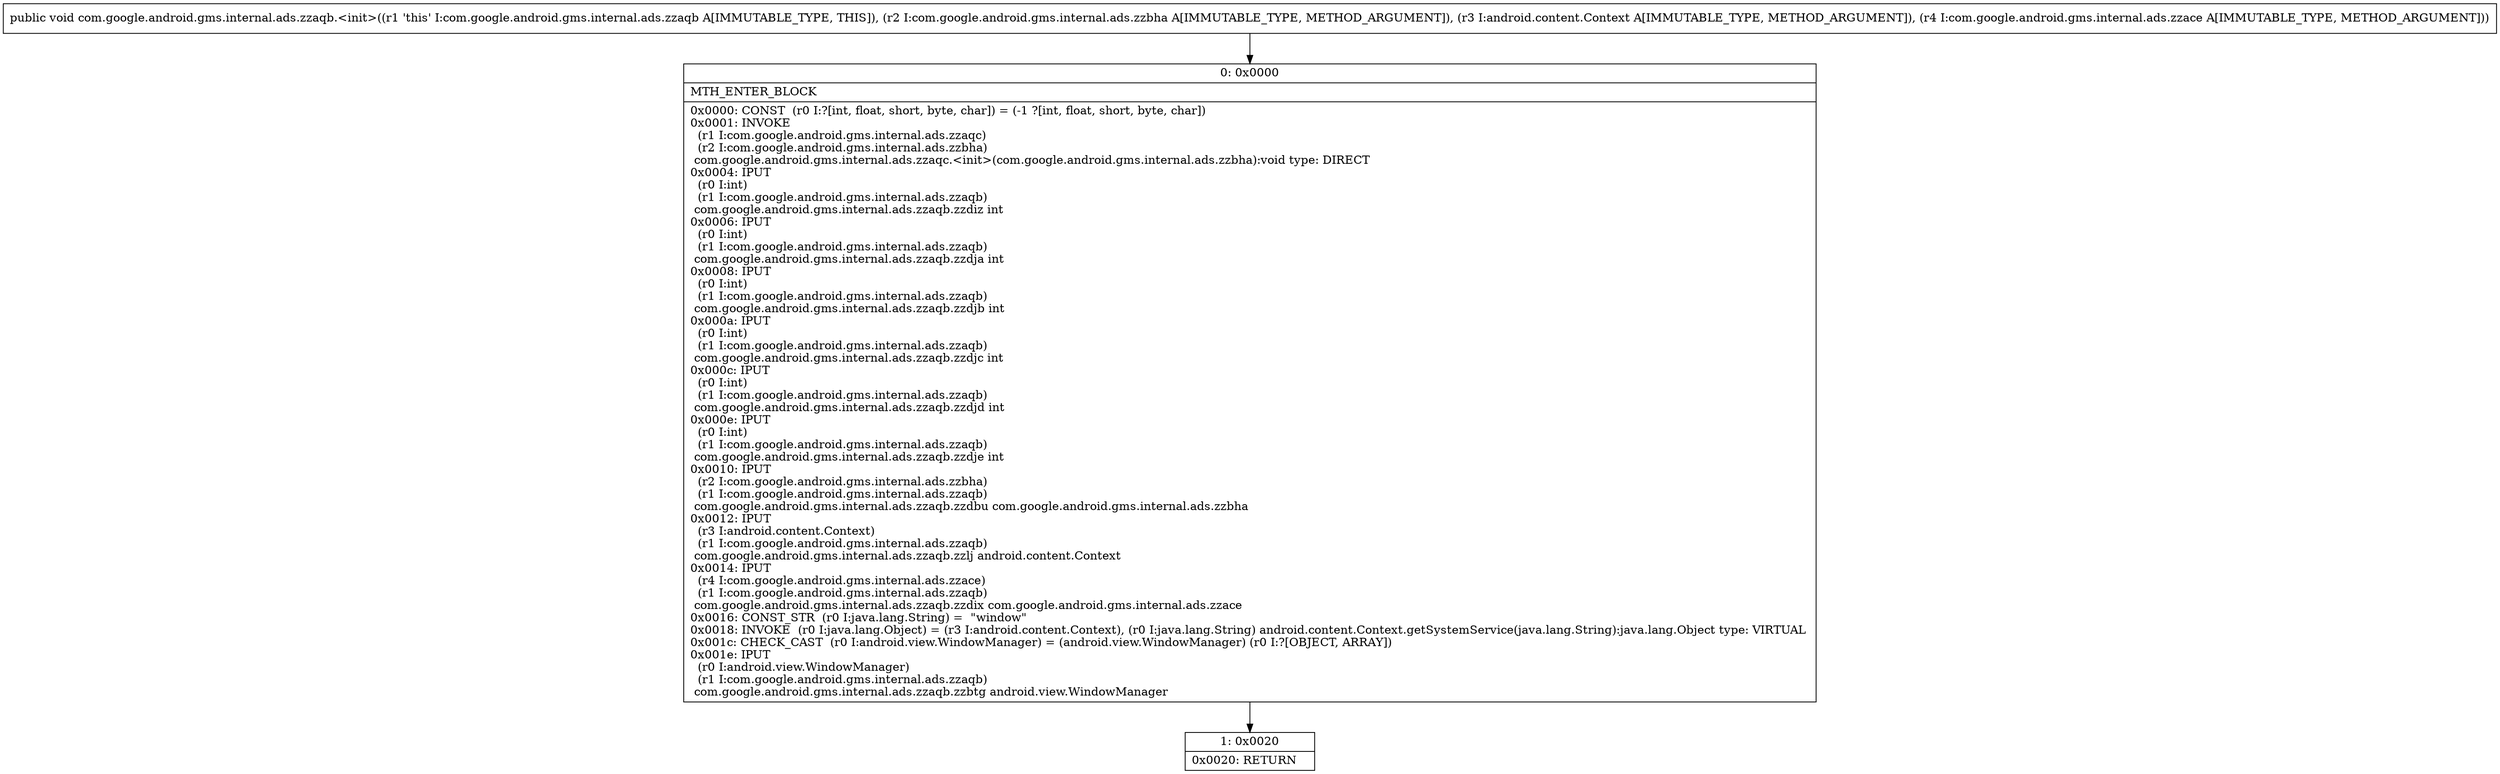 digraph "CFG forcom.google.android.gms.internal.ads.zzaqb.\<init\>(Lcom\/google\/android\/gms\/internal\/ads\/zzbha;Landroid\/content\/Context;Lcom\/google\/android\/gms\/internal\/ads\/zzace;)V" {
Node_0 [shape=record,label="{0\:\ 0x0000|MTH_ENTER_BLOCK\l|0x0000: CONST  (r0 I:?[int, float, short, byte, char]) = (\-1 ?[int, float, short, byte, char]) \l0x0001: INVOKE  \l  (r1 I:com.google.android.gms.internal.ads.zzaqc)\l  (r2 I:com.google.android.gms.internal.ads.zzbha)\l com.google.android.gms.internal.ads.zzaqc.\<init\>(com.google.android.gms.internal.ads.zzbha):void type: DIRECT \l0x0004: IPUT  \l  (r0 I:int)\l  (r1 I:com.google.android.gms.internal.ads.zzaqb)\l com.google.android.gms.internal.ads.zzaqb.zzdiz int \l0x0006: IPUT  \l  (r0 I:int)\l  (r1 I:com.google.android.gms.internal.ads.zzaqb)\l com.google.android.gms.internal.ads.zzaqb.zzdja int \l0x0008: IPUT  \l  (r0 I:int)\l  (r1 I:com.google.android.gms.internal.ads.zzaqb)\l com.google.android.gms.internal.ads.zzaqb.zzdjb int \l0x000a: IPUT  \l  (r0 I:int)\l  (r1 I:com.google.android.gms.internal.ads.zzaqb)\l com.google.android.gms.internal.ads.zzaqb.zzdjc int \l0x000c: IPUT  \l  (r0 I:int)\l  (r1 I:com.google.android.gms.internal.ads.zzaqb)\l com.google.android.gms.internal.ads.zzaqb.zzdjd int \l0x000e: IPUT  \l  (r0 I:int)\l  (r1 I:com.google.android.gms.internal.ads.zzaqb)\l com.google.android.gms.internal.ads.zzaqb.zzdje int \l0x0010: IPUT  \l  (r2 I:com.google.android.gms.internal.ads.zzbha)\l  (r1 I:com.google.android.gms.internal.ads.zzaqb)\l com.google.android.gms.internal.ads.zzaqb.zzdbu com.google.android.gms.internal.ads.zzbha \l0x0012: IPUT  \l  (r3 I:android.content.Context)\l  (r1 I:com.google.android.gms.internal.ads.zzaqb)\l com.google.android.gms.internal.ads.zzaqb.zzlj android.content.Context \l0x0014: IPUT  \l  (r4 I:com.google.android.gms.internal.ads.zzace)\l  (r1 I:com.google.android.gms.internal.ads.zzaqb)\l com.google.android.gms.internal.ads.zzaqb.zzdix com.google.android.gms.internal.ads.zzace \l0x0016: CONST_STR  (r0 I:java.lang.String) =  \"window\" \l0x0018: INVOKE  (r0 I:java.lang.Object) = (r3 I:android.content.Context), (r0 I:java.lang.String) android.content.Context.getSystemService(java.lang.String):java.lang.Object type: VIRTUAL \l0x001c: CHECK_CAST  (r0 I:android.view.WindowManager) = (android.view.WindowManager) (r0 I:?[OBJECT, ARRAY]) \l0x001e: IPUT  \l  (r0 I:android.view.WindowManager)\l  (r1 I:com.google.android.gms.internal.ads.zzaqb)\l com.google.android.gms.internal.ads.zzaqb.zzbtg android.view.WindowManager \l}"];
Node_1 [shape=record,label="{1\:\ 0x0020|0x0020: RETURN   \l}"];
MethodNode[shape=record,label="{public void com.google.android.gms.internal.ads.zzaqb.\<init\>((r1 'this' I:com.google.android.gms.internal.ads.zzaqb A[IMMUTABLE_TYPE, THIS]), (r2 I:com.google.android.gms.internal.ads.zzbha A[IMMUTABLE_TYPE, METHOD_ARGUMENT]), (r3 I:android.content.Context A[IMMUTABLE_TYPE, METHOD_ARGUMENT]), (r4 I:com.google.android.gms.internal.ads.zzace A[IMMUTABLE_TYPE, METHOD_ARGUMENT])) }"];
MethodNode -> Node_0;
Node_0 -> Node_1;
}

